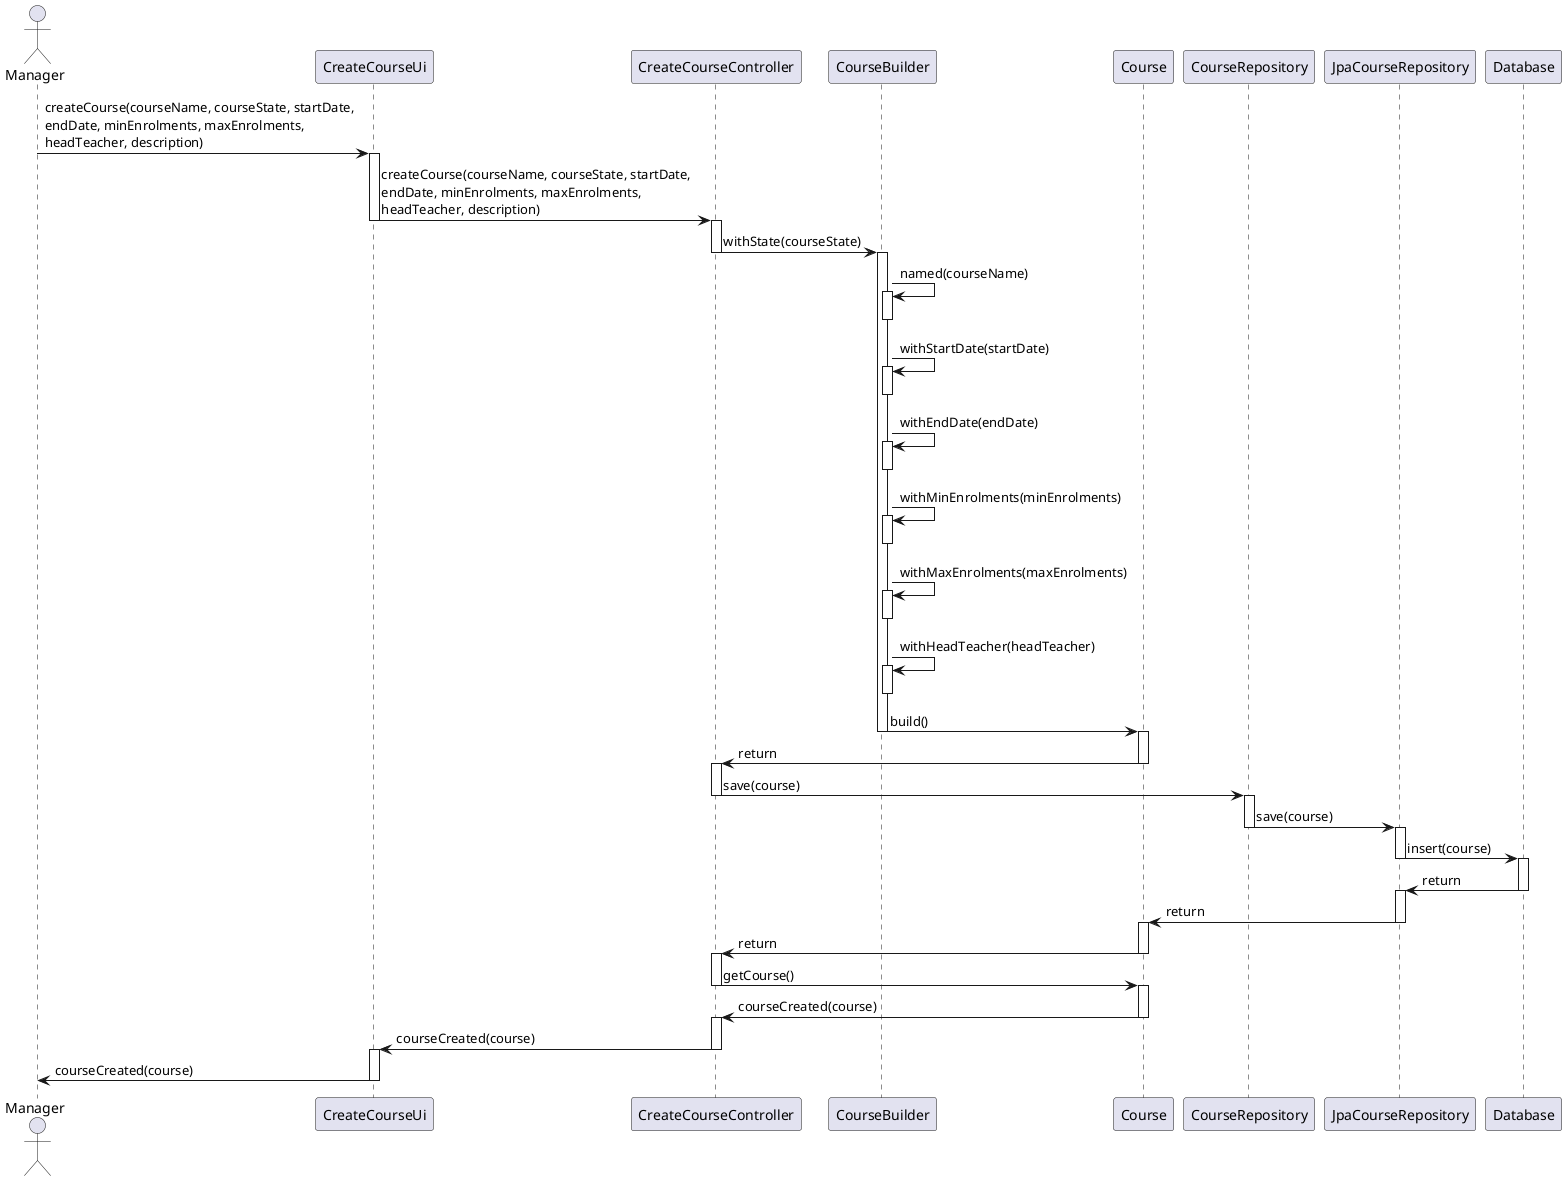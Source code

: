 
@startuml
actor Manager
Manager -> CreateCourseUi: createCourse(courseName, courseState, startDate, \nendDate, minEnrolments, maxEnrolments, \nheadTeacher, description)
activate CreateCourseUi
CreateCourseUi -> CreateCourseController: createCourse(courseName, courseState, startDate, \nendDate, minEnrolments, maxEnrolments, \nheadTeacher, description)
deactivate CreateCourseUi
activate CreateCourseController
CreateCourseController -> CourseBuilder: withState(courseState)
deactivate CreateCourseController
activate CourseBuilder
CourseBuilder -> CourseBuilder: named(courseName)
activate CourseBuilder
deactivate CourseBuilder
CourseBuilder -> CourseBuilder: withStartDate(startDate)
activate CourseBuilder
deactivate CourseBuilder
CourseBuilder -> CourseBuilder: withEndDate(endDate)
activate CourseBuilder
deactivate CourseBuilder
CourseBuilder -> CourseBuilder: withMinEnrolments(minEnrolments)
activate CourseBuilder
deactivate CourseBuilder
CourseBuilder -> CourseBuilder: withMaxEnrolments(maxEnrolments)
activate CourseBuilder
deactivate CourseBuilder
CourseBuilder -> CourseBuilder: withHeadTeacher(headTeacher)
activate CourseBuilder
deactivate CourseBuilder
CourseBuilder -> Course: build()
deactivate CourseBuilder
activate Course
Course -> CreateCourseController: return
deactivate Course
activate CreateCourseController
CreateCourseController -> CourseRepository: save(course)
deactivate CreateCourseController
activate CourseRepository
CourseRepository -> JpaCourseRepository: save(course)
deactivate CourseRepository
activate JpaCourseRepository
JpaCourseRepository -> Database: insert(course)
deactivate JpaCourseRepository
activate Database
Database -> JpaCourseRepository: return
deactivate Database
activate JpaCourseRepository
JpaCourseRepository -> Course: return
deactivate JpaCourseRepository
activate Course
Course -> CreateCourseController: return
deactivate Course
activate CreateCourseController
CreateCourseController -> Course: getCourse()
deactivate CreateCourseController
activate Course
Course -> CreateCourseController: courseCreated(course)
deactivate Course
activate CreateCourseController
CreateCourseController -> CreateCourseUi: courseCreated(course)
deactivate CreateCourseController
activate CreateCourseUi
CreateCourseUi -> Manager: courseCreated(course)
deactivate CreateCourseUi
@enduml